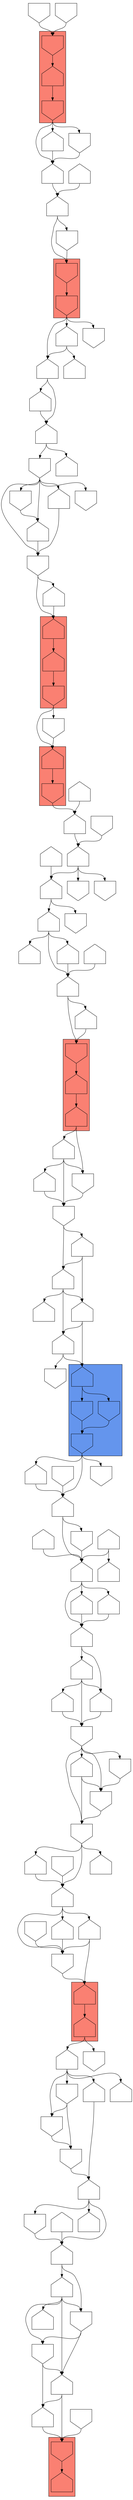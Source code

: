 digraph asm {
	edge [headport=n,tailport=s];
subgraph cluster_C2481_9173_3298 {
	2481 [label="",height=1,width=1,shape=house];
	9173 [label="",height=1,width=1,shape=house];
	3298 [label="",height=1,width=1,shape=invhouse];
	style=filled;
	fillcolor=salmon;
}
subgraph cluster_C14446_7205 {
	14446 [label="",height=1,width=1,shape=house];
	7205 [label="",height=1,width=1,shape=invhouse];
	style=filled;
	fillcolor=salmon;
}
subgraph cluster_C6207_126_4070 {
	6207 [label="",height=1,width=1,shape=invhouse];
	126 [label="",height=1,width=1,shape=house];
	4070 [label="",height=1,width=1,shape=house];
	style=filled;
	fillcolor=salmon;
}
subgraph cluster_B4861_7094_7101_846 {
	4861 [label="",height=1,width=1,shape=house];
	7094 [label="",height=1,width=1,shape=invhouse];
	7101 [label="",height=1,width=1,shape=invhouse];
	846 [label="",height=1,width=1,shape=invhouse];
	style=filled;
	fillcolor=cornflowerblue;
}
subgraph cluster_C9462_4724 {
	9462 [label="",height=1,width=1,shape=house];
	4724 [label="",height=1,width=1,shape=house];
	style=filled;
	fillcolor=salmon;
}
subgraph cluster_C4545_7251 {
	4545 [label="",height=1,width=1,shape=invhouse];
	7251 [label="",height=1,width=1,shape=house];
	style=filled;
	fillcolor=salmon;
}
subgraph cluster_C5781_5493 {
	5781 [label="",height=1,width=1,shape=invhouse];
	5493 [label="",height=1,width=1,shape=invhouse];
	style=filled;
	fillcolor=salmon;
}
subgraph cluster_C4791_17076_6628 {
	4791 [label="",height=1,width=1,shape=invhouse];
	17076 [label="",height=1,width=1,shape=house];
	6628 [label="",height=1,width=1,shape=invhouse];
	style=filled;
	fillcolor=salmon;
}
	2082 [label="",height=1,width=1,shape=house];
	20535 [label="",height=1,width=1,shape=house];
	7316 [label="",height=1,width=1,shape=house];
	6413 [label="",height=1,width=1,shape=house];
	4327 [label="",height=1,width=1,shape=house];
	16914 [label="",height=1,width=1,shape=house];
	7123 [label="",height=1,width=1,shape=invhouse];
	7239 [label="",height=1,width=1,shape=house];
	9308 [label="",height=1,width=1,shape=house];
	9312 [label="",height=1,width=1,shape=house];
	9200 [label="",height=1,width=1,shape=house];
	17831 [label="",height=1,width=1,shape=invhouse];
	20552 [label="",height=1,width=1,shape=house];
	9899 [label="",height=1,width=1,shape=house];
	8498 [label="",height=1,width=1,shape=house];
	4722 [label="",height=1,width=1,shape=invhouse];
	3900 [label="",height=1,width=1,shape=invhouse];
	2571 [label="",height=1,width=1,shape=house];
	11207 [label="",height=1,width=1,shape=invhouse];
	5177 [label="",height=1,width=1,shape=house];
	6746 [label="",height=1,width=1,shape=invhouse];
	11070 [label="",height=1,width=1,shape=invhouse];
	7486 [label="",height=1,width=1,shape=house];
	2389 [label="",height=1,width=1,shape=house];
	15426 [label="",height=1,width=1,shape=invhouse];
	19727 [label="",height=1,width=1,shape=house];
	6901 [label="",height=1,width=1,shape=invhouse];
	11959 [label="",height=1,width=1,shape=house];
	10412 [label="",height=1,width=1,shape=house];
	12385 [label="",height=1,width=1,shape=invhouse];
	10686 [label="",height=1,width=1,shape=house];
	17202 [label="",height=1,width=1,shape=house];
	17152 [label="",height=1,width=1,shape=invhouse];
	5683 [label="",height=1,width=1,shape=house];
	11252 [label="",height=1,width=1,shape=house];
	14411 [label="",height=1,width=1,shape=invhouse];
	11309 [label="",height=1,width=1,shape=house];
	18591 [label="",height=1,width=1,shape=invhouse];
	11630 [label="",height=1,width=1,shape=house];
	15573 [label="",height=1,width=1,shape=invhouse];
	15866 [label="",height=1,width=1,shape=house];
	16515 [label="",height=1,width=1,shape=house];
	18429 [label="",height=1,width=1,shape=invhouse];
	12055 [label="",height=1,width=1,shape=house];
	12829 [label="",height=1,width=1,shape=house];
	13977 [label="",height=1,width=1,shape=invhouse];
	17508 [label="",height=1,width=1,shape=invhouse];
	16208 [label="",height=1,width=1,shape=house];
	17919 [label="",height=1,width=1,shape=house];
	10509 [label="",height=1,width=1,shape=house];
	17035 [label="",height=1,width=1,shape=house];
	4137 [label="",height=1,width=1,shape=house];
	14871 [label="",height=1,width=1,shape=house];
	5782 [label="",height=1,width=1,shape=house];
	10941 [label="",height=1,width=1,shape=house];
	10950 [label="",height=1,width=1,shape=invhouse];
	9730 [label="",height=1,width=1,shape=invhouse];
	9648 [label="",height=1,width=1,shape=house];
	15998 [label="",height=1,width=1,shape=invhouse];
	17266 [label="",height=1,width=1,shape=house];
	14977 [label="",height=1,width=1,shape=house];
	17049 [label="",height=1,width=1,shape=invhouse];
	16879 [label="",height=1,width=1,shape=house];
	11181 [label="",height=1,width=1,shape=house];
	15549 [label="",height=1,width=1,shape=house];
	15533 [label="",height=1,width=1,shape=house];
	15542 [label="",height=1,width=1,shape=invhouse];
	18494 [label="",height=1,width=1,shape=house];
	7635 [label="",height=1,width=1,shape=invhouse];
	18026 [label="",height=1,width=1,shape=invhouse];
	13208 [label="",height=1,width=1,shape=invhouse];
	18418 [label="",height=1,width=1,shape=house];
	18519 [label="",height=1,width=1,shape=invhouse];
	5189 [label="",height=1,width=1,shape=invhouse];
	17855 [label="",height=1,width=1,shape=house];
	3349 [label="",height=1,width=1,shape=invhouse];
	9797 [label="",height=1,width=1,shape=invhouse];
	12411 [label="",height=1,width=1,shape=house];
	12146 [label="",height=1,width=1,shape=invhouse];
	12365 [label="",height=1,width=1,shape=house];
	3395 [label="",height=1,width=1,shape=house];
	12285 [label="",height=1,width=1,shape=house];
	6317 [label="",height=1,width=1,shape=house];
	7538 [label="",height=1,width=1,shape=house];
	14652 [label="",height=1,width=1,shape=house];
	10685 [label="",height=1,width=1,shape=house];
	17182 [label="",height=1,width=1,shape=invhouse];
	6013 [label="",height=1,width=1,shape=house];
	10500 [label="",height=1,width=1,shape=invhouse];
	10508 [label="",height=1,width=1,shape=house];
	16491 [label="",height=1,width=1,shape=house];
	16653 [label="",height=1,width=1,shape=invhouse];
	15509 [label="",height=1,width=1,shape=invhouse];
	15608 [label="",height=1,width=1,shape=invhouse];
	15874 [label="",height=1,width=1,shape=house];
	2481 -> 9173
	9173 -> 3298
	3298 -> 14446
	3298 -> 18519
	14446 -> 7205
	7205 -> 2082
	2082 -> 20535
	20535 -> 7316
	20535 -> 7635
	20535 -> 18026
	7316 -> 6413
	7316 -> 15542
	6413 -> 4327
	6413 -> 15533
	6413 -> 15549
	4327 -> 6207
	4327 -> 16879
	6207 -> 126
	126 -> 4070
	4070 -> 16914
	4070 -> 17049
	16914 -> 7123
	16914 -> 14977
	16914 -> 17049
	7123 -> 7239
	7123 -> 17266
	7239 -> 9308
	7239 -> 9312
	7239 -> 9648
	9312 -> 4861
	9312 -> 9648
	4861 -> 7094
	4861 -> 7101
	7094 -> 846
	846 -> 9200
	846 -> 9730
	846 -> 10941
	9200 -> 17831
	9200 -> 20552
	17831 -> 20552
	20552 -> 9899
	20552 -> 10509
	20552 -> 17035
	9899 -> 8498
	9899 -> 16208
	8498 -> 4722
	8498 -> 16208
	8498 -> 17919
	4722 -> 3900
	4722 -> 12829
	4722 -> 13977
	4722 -> 17508
	3900 -> 2571
	3900 -> 12055
	3900 -> 16515
	2571 -> 11207
	2571 -> 11630
	2571 -> 15866
	11207 -> 9462
	9462 -> 4724
	4724 -> 5177
	4724 -> 18591
	5177 -> 6746
	5177 -> 11252
	5177 -> 11309
	5177 -> 14411
	6746 -> 11070
	6746 -> 14411
	11070 -> 7486
	7486 -> 2389
	7486 -> 15426
	7486 -> 19727
	15426 -> 19727
	19727 -> 6901
	19727 -> 10686
	6901 -> 11959
	6901 -> 12385
	11959 -> 4545
	11959 -> 10412
	4545 -> 7251
	10412 -> 4545
	12385 -> 10412
	12385 -> 11959
	10686 -> 6901
	10686 -> 11959
	10686 -> 12385
	10686 -> 17202
	17152 -> 4545
	5683 -> 19727
	11252 -> 7486
	14411 -> 11070
	11630 -> 9462
	11630 -> 11207
	15573 -> 11207
	15866 -> 11207
	16515 -> 2571
	18429 -> 2571
	12829 -> 3900
	12829 -> 13977
	13977 -> 3900
	17508 -> 13977
	16208 -> 4722
	17919 -> 4722
	10509 -> 9899
	17035 -> 9899
	4137 -> 20552
	14871 -> 5782
	14871 -> 20552
	10941 -> 9200
	10950 -> 9200
	7101 -> 846
	9648 -> 4861
	9648 -> 15998
	17266 -> 7239
	17266 -> 9312
	14977 -> 7123
	17049 -> 7123
	16879 -> 6207
	11181 -> 4327
	15549 -> 4327
	18494 -> 7316
	13208 -> 20535
	18418 -> 2082
	18519 -> 14446
	5189 -> 2481
	5189 -> 17855
	17855 -> 2481
	3349 -> 5189
	3349 -> 9797
	3349 -> 12146
	3349 -> 12365
	3349 -> 12411
	9797 -> 12411
	12411 -> 5189
	12365 -> 5189
	3395 -> 3349
	3395 -> 12285
	6317 -> 3395
	7538 -> 3395
	7538 -> 6317
	5493 -> 7538
	5493 -> 14652
	5493 -> 17182
	14652 -> 7538
	14652 -> 10685
	5781 -> 5493
	6013 -> 5781
	6013 -> 10500
	10500 -> 5781
	10508 -> 6013
	6628 -> 10508
	6628 -> 16491
	6628 -> 16653
	16491 -> 10508
	16653 -> 10508
	17076 -> 6628
	4791 -> 17076
	15509 -> 4791
	15608 -> 4791
	15874 -> 6013
}